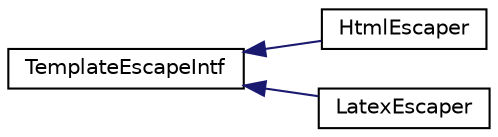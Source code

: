 digraph "类继承关系图"
{
 // INTERACTIVE_SVG=YES
 // LATEX_PDF_SIZE
  edge [fontname="Helvetica",fontsize="10",labelfontname="Helvetica",labelfontsize="10"];
  node [fontname="Helvetica",fontsize="10",shape=record];
  rankdir="LR";
  Node0 [label="TemplateEscapeIntf",height=0.2,width=0.4,color="black", fillcolor="white", style="filled",URL="$d4/d9c/class_template_escape_intf.html",tooltip="Interface used to escape characters in a string"];
  Node0 -> Node1 [dir="back",color="midnightblue",fontsize="10",style="solid",fontname="Helvetica"];
  Node1 [label="HtmlEscaper",height=0.2,width=0.4,color="black", fillcolor="white", style="filled",URL="$dc/d97/class_html_escaper.html",tooltip=" "];
  Node0 -> Node2 [dir="back",color="midnightblue",fontsize="10",style="solid",fontname="Helvetica"];
  Node2 [label="LatexEscaper",height=0.2,width=0.4,color="black", fillcolor="white", style="filled",URL="$da/dd3/class_latex_escaper.html",tooltip=" "];
}
